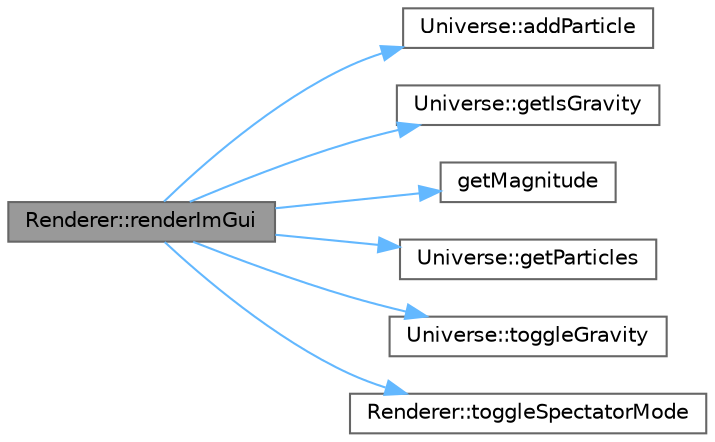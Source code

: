 digraph "Renderer::renderImGui"
{
 // LATEX_PDF_SIZE
  bgcolor="transparent";
  edge [fontname=Helvetica,fontsize=10,labelfontname=Helvetica,labelfontsize=10];
  node [fontname=Helvetica,fontsize=10,shape=box,height=0.2,width=0.4];
  rankdir="LR";
  Node1 [id="Node000001",label="Renderer::renderImGui",height=0.2,width=0.4,color="gray40", fillcolor="grey60", style="filled", fontcolor="black",tooltip="Render Dear ImGui."];
  Node1 -> Node2 [id="edge1_Node000001_Node000002",color="steelblue1",style="solid",tooltip=" "];
  Node2 [id="Node000002",label="Universe::addParticle",height=0.2,width=0.4,color="grey40", fillcolor="white", style="filled",URL="$classUniverse.html#a8bf0db11c6ddafbc8df94f9183eaa5ee",tooltip="Adds a particle."];
  Node1 -> Node3 [id="edge2_Node000001_Node000003",color="steelblue1",style="solid",tooltip=" "];
  Node3 [id="Node000003",label="Universe::getIsGravity",height=0.2,width=0.4,color="grey40", fillcolor="white", style="filled",URL="$classUniverse.html#a42241ec740c3d45fb3ef164cd59c0af1",tooltip="Return the gravitational forces state."];
  Node1 -> Node4 [id="edge3_Node000001_Node000004",color="steelblue1",style="solid",tooltip=" "];
  Node4 [id="Node000004",label="getMagnitude",height=0.2,width=0.4,color="grey40", fillcolor="white", style="filled",URL="$array_8cpp.html#a0937c26777921806631f5150d92e03f8",tooltip=" "];
  Node1 -> Node5 [id="edge4_Node000001_Node000005",color="steelblue1",style="solid",tooltip=" "];
  Node5 [id="Node000005",label="Universe::getParticles",height=0.2,width=0.4,color="grey40", fillcolor="white", style="filled",URL="$classUniverse.html#ab0687fee13563d774a395978415fb277",tooltip="Return the vector containing all particles."];
  Node1 -> Node6 [id="edge5_Node000001_Node000006",color="steelblue1",style="solid",tooltip=" "];
  Node6 [id="Node000006",label="Universe::toggleGravity",height=0.2,width=0.4,color="grey40", fillcolor="white", style="filled",URL="$classUniverse.html#ac40eb3995b94e95c20dc116376573b68",tooltip="Toggle the gravitational forces."];
  Node1 -> Node7 [id="edge6_Node000001_Node000007",color="steelblue1",style="solid",tooltip=" "];
  Node7 [id="Node000007",label="Renderer::toggleSpectatorMode",height=0.2,width=0.4,color="grey40", fillcolor="white", style="filled",URL="$classRenderer.html#ae93df4641ab17df5ff123bd72d1a1a53",tooltip="Toggle spectator mode. The spectator mode will take into account keyboard and mouse inputs for camera..."];
}
